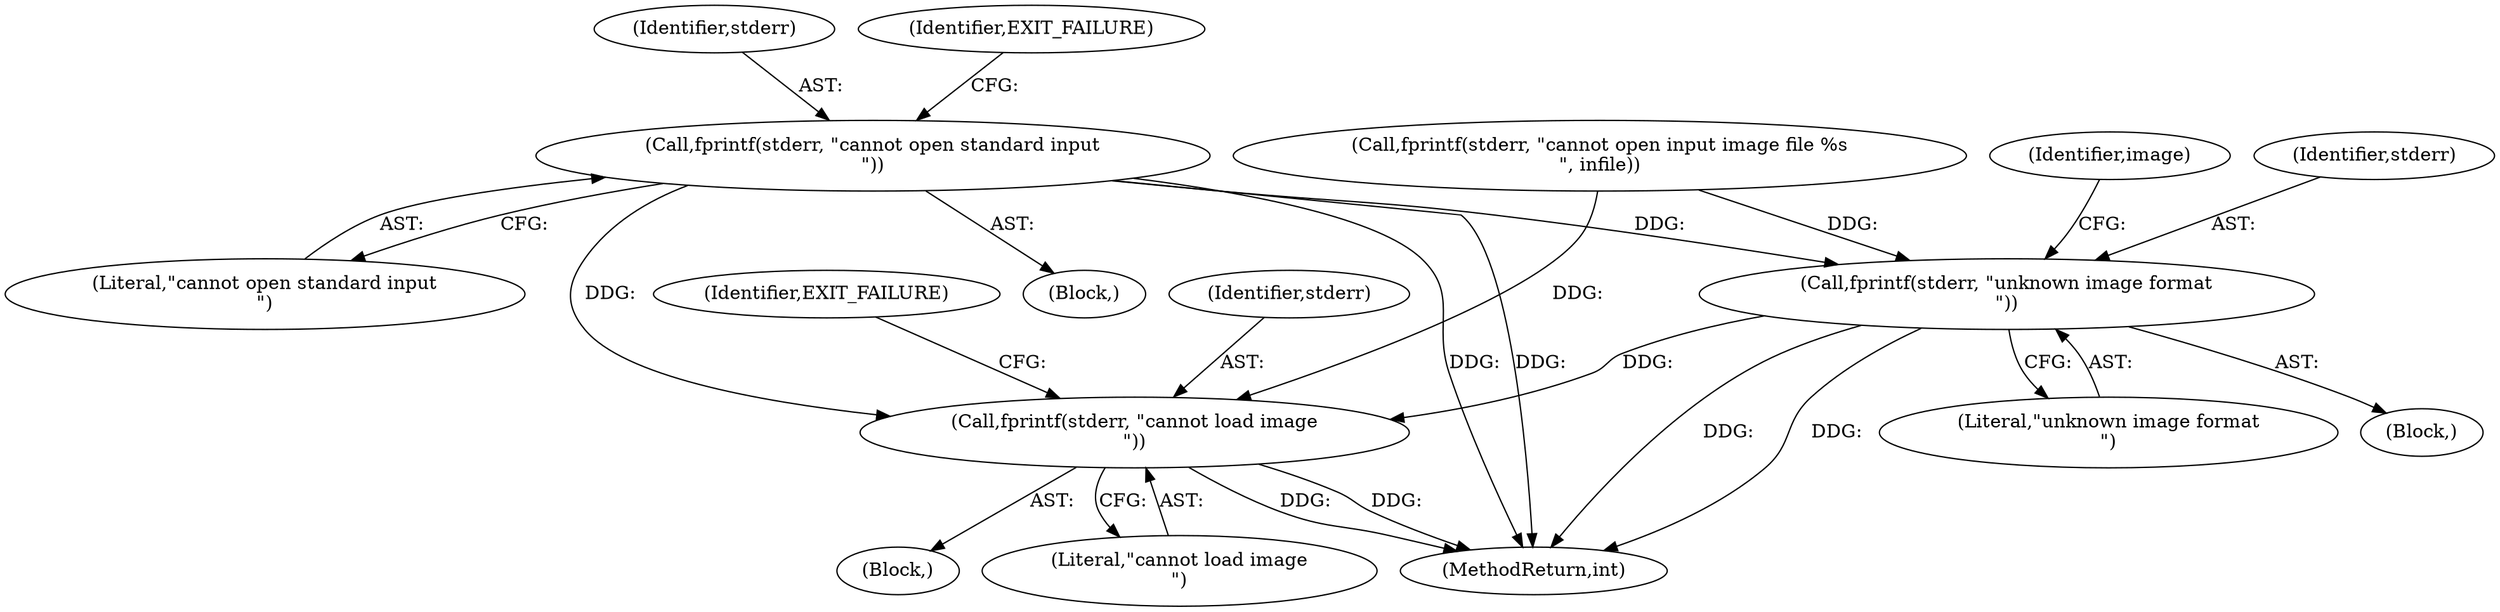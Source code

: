 digraph "0_jasper_8f62b4761711d036fd8964df256b938c809b7fca@API" {
"1000209" [label="(Call,fprintf(stderr, \"cannot open standard input\n\"))"];
"1000222" [label="(Call,fprintf(stderr, \"unknown image format\n\"))"];
"1000236" [label="(Call,fprintf(stderr, \"cannot load image\n\"))"];
"1000224" [label="(Literal,\"unknown image format\n\")"];
"1000286" [label="(MethodReturn,int)"];
"1000193" [label="(Call,fprintf(stderr, \"cannot open input image file %s\n\", infile))"];
"1000209" [label="(Call,fprintf(stderr, \"cannot open standard input\n\"))"];
"1000223" [label="(Identifier,stderr)"];
"1000208" [label="(Block,)"];
"1000236" [label="(Call,fprintf(stderr, \"cannot load image\n\"))"];
"1000221" [label="(Block,)"];
"1000228" [label="(Identifier,image)"];
"1000240" [label="(Identifier,EXIT_FAILURE)"];
"1000211" [label="(Literal,\"cannot open standard input\n\")"];
"1000237" [label="(Identifier,stderr)"];
"1000210" [label="(Identifier,stderr)"];
"1000233" [label="(Block,)"];
"1000222" [label="(Call,fprintf(stderr, \"unknown image format\n\"))"];
"1000238" [label="(Literal,\"cannot load image\n\")"];
"1000213" [label="(Identifier,EXIT_FAILURE)"];
"1000209" -> "1000208"  [label="AST: "];
"1000209" -> "1000211"  [label="CFG: "];
"1000210" -> "1000209"  [label="AST: "];
"1000211" -> "1000209"  [label="AST: "];
"1000213" -> "1000209"  [label="CFG: "];
"1000209" -> "1000286"  [label="DDG: "];
"1000209" -> "1000286"  [label="DDG: "];
"1000209" -> "1000222"  [label="DDG: "];
"1000209" -> "1000236"  [label="DDG: "];
"1000222" -> "1000221"  [label="AST: "];
"1000222" -> "1000224"  [label="CFG: "];
"1000223" -> "1000222"  [label="AST: "];
"1000224" -> "1000222"  [label="AST: "];
"1000228" -> "1000222"  [label="CFG: "];
"1000222" -> "1000286"  [label="DDG: "];
"1000222" -> "1000286"  [label="DDG: "];
"1000193" -> "1000222"  [label="DDG: "];
"1000222" -> "1000236"  [label="DDG: "];
"1000236" -> "1000233"  [label="AST: "];
"1000236" -> "1000238"  [label="CFG: "];
"1000237" -> "1000236"  [label="AST: "];
"1000238" -> "1000236"  [label="AST: "];
"1000240" -> "1000236"  [label="CFG: "];
"1000236" -> "1000286"  [label="DDG: "];
"1000236" -> "1000286"  [label="DDG: "];
"1000193" -> "1000236"  [label="DDG: "];
}
